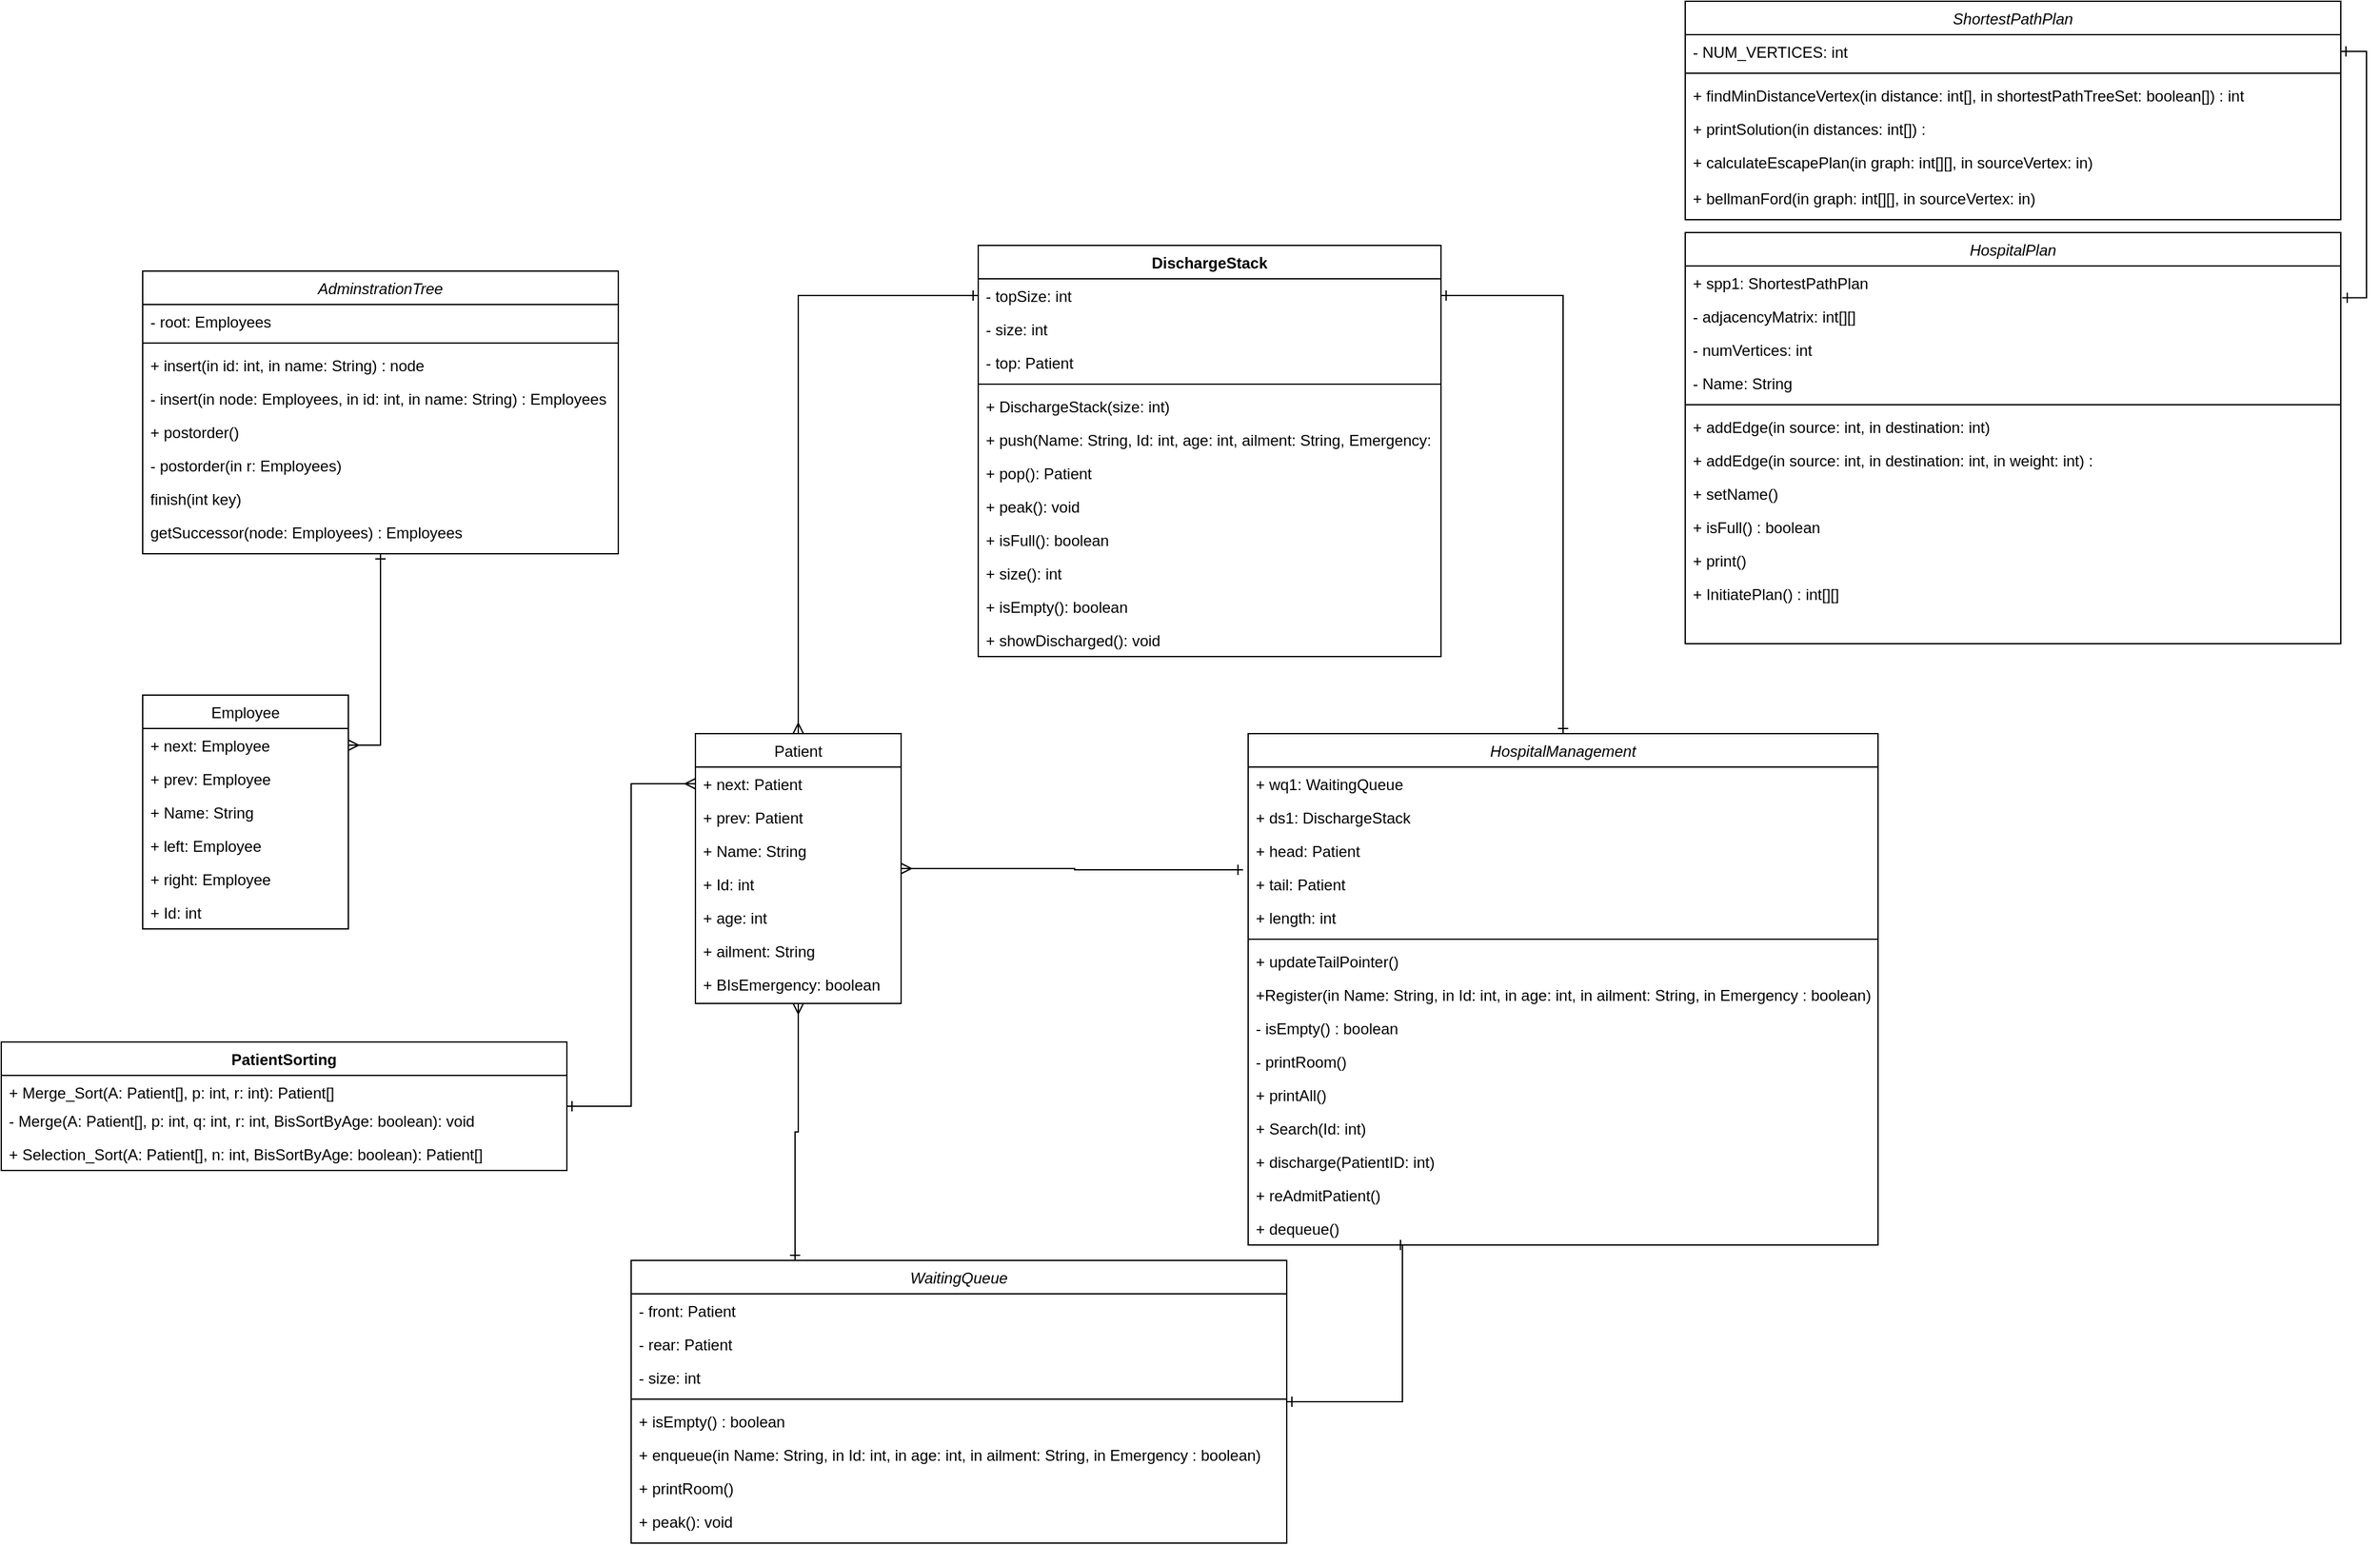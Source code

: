 <mxfile version="26.0.9">
  <diagram id="C5RBs43oDa-KdzZeNtuy" name="Page-1">
    <mxGraphModel dx="4675" dy="2318" grid="1" gridSize="10" guides="1" tooltips="1" connect="1" arrows="1" fold="1" page="1" pageScale="1" pageWidth="827" pageHeight="1169" math="0" shadow="0">
      <root>
        <mxCell id="WIyWlLk6GJQsqaUBKTNV-0" />
        <mxCell id="WIyWlLk6GJQsqaUBKTNV-1" parent="WIyWlLk6GJQsqaUBKTNV-0" />
        <mxCell id="zkfFHV4jXpPFQw0GAbJ--0" value="HospitalManagement" style="swimlane;fontStyle=2;align=center;verticalAlign=top;childLayout=stackLayout;horizontal=1;startSize=26;horizontalStack=0;resizeParent=1;resizeLast=0;collapsible=1;marginBottom=0;rounded=0;shadow=0;strokeWidth=1;" parent="WIyWlLk6GJQsqaUBKTNV-1" vertex="1">
          <mxGeometry x="-720" y="-440" width="490" height="398" as="geometry">
            <mxRectangle x="230" y="140" width="160" height="26" as="alternateBounds" />
          </mxGeometry>
        </mxCell>
        <mxCell id="zkfFHV4jXpPFQw0GAbJ--1" value="+ wq1: WaitingQueue" style="text;align=left;verticalAlign=top;spacingLeft=4;spacingRight=4;overflow=hidden;rotatable=0;points=[[0,0.5],[1,0.5]];portConstraint=eastwest;" parent="zkfFHV4jXpPFQw0GAbJ--0" vertex="1">
          <mxGeometry y="26" width="490" height="26" as="geometry" />
        </mxCell>
        <mxCell id="zkfFHV4jXpPFQw0GAbJ--2" value="+ ds1: DischargeStack&#xa;" style="text;align=left;verticalAlign=top;spacingLeft=4;spacingRight=4;overflow=hidden;rotatable=0;points=[[0,0.5],[1,0.5]];portConstraint=eastwest;rounded=0;shadow=0;html=0;" parent="zkfFHV4jXpPFQw0GAbJ--0" vertex="1">
          <mxGeometry y="52" width="490" height="26" as="geometry" />
        </mxCell>
        <mxCell id="zkfFHV4jXpPFQw0GAbJ--3" value="+ head: Patient&#xa;" style="text;align=left;verticalAlign=top;spacingLeft=4;spacingRight=4;overflow=hidden;rotatable=0;points=[[0,0.5],[1,0.5]];portConstraint=eastwest;rounded=0;shadow=0;html=0;" parent="zkfFHV4jXpPFQw0GAbJ--0" vertex="1">
          <mxGeometry y="78" width="490" height="26" as="geometry" />
        </mxCell>
        <mxCell id="eIXye2tpPidjONBd87Wu-0" value="+ tail: Patient&#xa;" style="text;align=left;verticalAlign=top;spacingLeft=4;spacingRight=4;overflow=hidden;rotatable=0;points=[[0,0.5],[1,0.5]];portConstraint=eastwest;rounded=0;shadow=0;html=0;" parent="zkfFHV4jXpPFQw0GAbJ--0" vertex="1">
          <mxGeometry y="104" width="490" height="26" as="geometry" />
        </mxCell>
        <mxCell id="eIXye2tpPidjONBd87Wu-8" value="+ length: int&#xa;" style="text;align=left;verticalAlign=top;spacingLeft=4;spacingRight=4;overflow=hidden;rotatable=0;points=[[0,0.5],[1,0.5]];portConstraint=eastwest;rounded=0;shadow=0;html=0;" parent="zkfFHV4jXpPFQw0GAbJ--0" vertex="1">
          <mxGeometry y="130" width="490" height="26" as="geometry" />
        </mxCell>
        <mxCell id="zkfFHV4jXpPFQw0GAbJ--4" value="" style="line;html=1;strokeWidth=1;align=left;verticalAlign=middle;spacingTop=-1;spacingLeft=3;spacingRight=3;rotatable=0;labelPosition=right;points=[];portConstraint=eastwest;" parent="zkfFHV4jXpPFQw0GAbJ--0" vertex="1">
          <mxGeometry y="156" width="490" height="8" as="geometry" />
        </mxCell>
        <mxCell id="zkfFHV4jXpPFQw0GAbJ--5" value="+ updateTailPointer()" style="text;align=left;verticalAlign=top;spacingLeft=4;spacingRight=4;overflow=hidden;rotatable=0;points=[[0,0.5],[1,0.5]];portConstraint=eastwest;" parent="zkfFHV4jXpPFQw0GAbJ--0" vertex="1">
          <mxGeometry y="164" width="490" height="26" as="geometry" />
        </mxCell>
        <mxCell id="eIXye2tpPidjONBd87Wu-9" value="+Register(in Name: String, in Id: int, in age: int, in ailment: String, in Emergency : boolean)" style="text;align=left;verticalAlign=top;spacingLeft=4;spacingRight=4;overflow=hidden;rotatable=0;points=[[0,0.5],[1,0.5]];portConstraint=eastwest;" parent="zkfFHV4jXpPFQw0GAbJ--0" vertex="1">
          <mxGeometry y="190" width="490" height="26" as="geometry" />
        </mxCell>
        <mxCell id="eIXye2tpPidjONBd87Wu-11" value="- isEmpty() : boolean" style="text;align=left;verticalAlign=top;spacingLeft=4;spacingRight=4;overflow=hidden;rotatable=0;points=[[0,0.5],[1,0.5]];portConstraint=eastwest;" parent="zkfFHV4jXpPFQw0GAbJ--0" vertex="1">
          <mxGeometry y="216" width="490" height="26" as="geometry" />
        </mxCell>
        <mxCell id="eIXye2tpPidjONBd87Wu-12" value="- printRoom()" style="text;align=left;verticalAlign=top;spacingLeft=4;spacingRight=4;overflow=hidden;rotatable=0;points=[[0,0.5],[1,0.5]];portConstraint=eastwest;" parent="zkfFHV4jXpPFQw0GAbJ--0" vertex="1">
          <mxGeometry y="242" width="490" height="26" as="geometry" />
        </mxCell>
        <mxCell id="eIXye2tpPidjONBd87Wu-13" value="+ printAll()" style="text;align=left;verticalAlign=top;spacingLeft=4;spacingRight=4;overflow=hidden;rotatable=0;points=[[0,0.5],[1,0.5]];portConstraint=eastwest;" parent="zkfFHV4jXpPFQw0GAbJ--0" vertex="1">
          <mxGeometry y="268" width="490" height="26" as="geometry" />
        </mxCell>
        <mxCell id="eIXye2tpPidjONBd87Wu-14" value="+ Search(Id: int)" style="text;align=left;verticalAlign=top;spacingLeft=4;spacingRight=4;overflow=hidden;rotatable=0;points=[[0,0.5],[1,0.5]];portConstraint=eastwest;" parent="zkfFHV4jXpPFQw0GAbJ--0" vertex="1">
          <mxGeometry y="294" width="490" height="26" as="geometry" />
        </mxCell>
        <mxCell id="eIXye2tpPidjONBd87Wu-15" value="+ discharge(PatientID: int)" style="text;align=left;verticalAlign=top;spacingLeft=4;spacingRight=4;overflow=hidden;rotatable=0;points=[[0,0.5],[1,0.5]];portConstraint=eastwest;" parent="zkfFHV4jXpPFQw0GAbJ--0" vertex="1">
          <mxGeometry y="320" width="490" height="26" as="geometry" />
        </mxCell>
        <mxCell id="eIXye2tpPidjONBd87Wu-16" value="+ reAdmitPatient()" style="text;align=left;verticalAlign=top;spacingLeft=4;spacingRight=4;overflow=hidden;rotatable=0;points=[[0,0.5],[1,0.5]];portConstraint=eastwest;" parent="zkfFHV4jXpPFQw0GAbJ--0" vertex="1">
          <mxGeometry y="346" width="490" height="26" as="geometry" />
        </mxCell>
        <mxCell id="L8p35yRhmpWh850HQfaw-19" value="+ dequeue()" style="text;align=left;verticalAlign=top;spacingLeft=4;spacingRight=4;overflow=hidden;rotatable=0;points=[[0,0.5],[1,0.5]];portConstraint=eastwest;" vertex="1" parent="zkfFHV4jXpPFQw0GAbJ--0">
          <mxGeometry y="372" width="490" height="26" as="geometry" />
        </mxCell>
        <mxCell id="eIXye2tpPidjONBd87Wu-49" style="edgeStyle=orthogonalEdgeStyle;rounded=0;orthogonalLoop=1;jettySize=auto;html=1;exitX=0.5;exitY=1;exitDx=0;exitDy=0;entryX=0.25;entryY=0;entryDx=0;entryDy=0;startArrow=ERmany;startFill=0;endArrow=ERone;endFill=0;" parent="WIyWlLk6GJQsqaUBKTNV-1" source="zkfFHV4jXpPFQw0GAbJ--6" target="eIXye2tpPidjONBd87Wu-24" edge="1">
          <mxGeometry relative="1" as="geometry" />
        </mxCell>
        <mxCell id="zkfFHV4jXpPFQw0GAbJ--6" value="Patient&#xa;" style="swimlane;fontStyle=0;align=center;verticalAlign=top;childLayout=stackLayout;horizontal=1;startSize=26;horizontalStack=0;resizeParent=1;resizeLast=0;collapsible=1;marginBottom=0;rounded=0;shadow=0;strokeWidth=1;" parent="WIyWlLk6GJQsqaUBKTNV-1" vertex="1">
          <mxGeometry x="-1150" y="-440" width="160" height="210" as="geometry">
            <mxRectangle x="130" y="380" width="160" height="26" as="alternateBounds" />
          </mxGeometry>
        </mxCell>
        <mxCell id="zkfFHV4jXpPFQw0GAbJ--7" value="+ next: Patient" style="text;align=left;verticalAlign=top;spacingLeft=4;spacingRight=4;overflow=hidden;rotatable=0;points=[[0,0.5],[1,0.5]];portConstraint=eastwest;" parent="zkfFHV4jXpPFQw0GAbJ--6" vertex="1">
          <mxGeometry y="26" width="160" height="26" as="geometry" />
        </mxCell>
        <mxCell id="zkfFHV4jXpPFQw0GAbJ--8" value="+ prev: Patient" style="text;align=left;verticalAlign=top;spacingLeft=4;spacingRight=4;overflow=hidden;rotatable=0;points=[[0,0.5],[1,0.5]];portConstraint=eastwest;rounded=0;shadow=0;html=0;" parent="zkfFHV4jXpPFQw0GAbJ--6" vertex="1">
          <mxGeometry y="52" width="160" height="26" as="geometry" />
        </mxCell>
        <mxCell id="eIXye2tpPidjONBd87Wu-18" value="+ Name: String" style="text;align=left;verticalAlign=top;spacingLeft=4;spacingRight=4;overflow=hidden;rotatable=0;points=[[0,0.5],[1,0.5]];portConstraint=eastwest;rounded=0;shadow=0;html=0;" parent="zkfFHV4jXpPFQw0GAbJ--6" vertex="1">
          <mxGeometry y="78" width="160" height="26" as="geometry" />
        </mxCell>
        <mxCell id="eIXye2tpPidjONBd87Wu-19" value="+ Id: int" style="text;align=left;verticalAlign=top;spacingLeft=4;spacingRight=4;overflow=hidden;rotatable=0;points=[[0,0.5],[1,0.5]];portConstraint=eastwest;rounded=0;shadow=0;html=0;" parent="zkfFHV4jXpPFQw0GAbJ--6" vertex="1">
          <mxGeometry y="104" width="160" height="26" as="geometry" />
        </mxCell>
        <mxCell id="eIXye2tpPidjONBd87Wu-20" value="+ age: int" style="text;align=left;verticalAlign=top;spacingLeft=4;spacingRight=4;overflow=hidden;rotatable=0;points=[[0,0.5],[1,0.5]];portConstraint=eastwest;rounded=0;shadow=0;html=0;" parent="zkfFHV4jXpPFQw0GAbJ--6" vertex="1">
          <mxGeometry y="130" width="160" height="26" as="geometry" />
        </mxCell>
        <mxCell id="eIXye2tpPidjONBd87Wu-21" value="+ ailment: String" style="text;align=left;verticalAlign=top;spacingLeft=4;spacingRight=4;overflow=hidden;rotatable=0;points=[[0,0.5],[1,0.5]];portConstraint=eastwest;rounded=0;shadow=0;html=0;" parent="zkfFHV4jXpPFQw0GAbJ--6" vertex="1">
          <mxGeometry y="156" width="160" height="26" as="geometry" />
        </mxCell>
        <mxCell id="eIXye2tpPidjONBd87Wu-22" value="+ BIsEmergency: boolean" style="text;align=left;verticalAlign=top;spacingLeft=4;spacingRight=4;overflow=hidden;rotatable=0;points=[[0,0.5],[1,0.5]];portConstraint=eastwest;rounded=0;shadow=0;html=0;" parent="zkfFHV4jXpPFQw0GAbJ--6" vertex="1">
          <mxGeometry y="182" width="160" height="26" as="geometry" />
        </mxCell>
        <mxCell id="eIXye2tpPidjONBd87Wu-23" style="edgeStyle=orthogonalEdgeStyle;rounded=0;orthogonalLoop=1;jettySize=auto;html=1;entryX=-0.008;entryY=0.077;entryDx=0;entryDy=0;entryPerimeter=0;startArrow=ERmany;startFill=0;endArrow=ERone;endFill=0;" parent="WIyWlLk6GJQsqaUBKTNV-1" source="zkfFHV4jXpPFQw0GAbJ--6" target="eIXye2tpPidjONBd87Wu-0" edge="1">
          <mxGeometry relative="1" as="geometry" />
        </mxCell>
        <mxCell id="eIXye2tpPidjONBd87Wu-24" value="WaitingQueue&#xa;" style="swimlane;fontStyle=2;align=center;verticalAlign=top;childLayout=stackLayout;horizontal=1;startSize=26;horizontalStack=0;resizeParent=1;resizeLast=0;collapsible=1;marginBottom=0;rounded=0;shadow=0;strokeWidth=1;" parent="WIyWlLk6GJQsqaUBKTNV-1" vertex="1">
          <mxGeometry x="-1200" y="-30" width="510" height="220" as="geometry">
            <mxRectangle x="230" y="140" width="160" height="26" as="alternateBounds" />
          </mxGeometry>
        </mxCell>
        <mxCell id="eIXye2tpPidjONBd87Wu-25" value="- front: Patient" style="text;align=left;verticalAlign=top;spacingLeft=4;spacingRight=4;overflow=hidden;rotatable=0;points=[[0,0.5],[1,0.5]];portConstraint=eastwest;" parent="eIXye2tpPidjONBd87Wu-24" vertex="1">
          <mxGeometry y="26" width="510" height="26" as="geometry" />
        </mxCell>
        <mxCell id="eIXye2tpPidjONBd87Wu-26" value="- rear: Patient&#xa;" style="text;align=left;verticalAlign=top;spacingLeft=4;spacingRight=4;overflow=hidden;rotatable=0;points=[[0,0.5],[1,0.5]];portConstraint=eastwest;rounded=0;shadow=0;html=0;" parent="eIXye2tpPidjONBd87Wu-24" vertex="1">
          <mxGeometry y="52" width="510" height="26" as="geometry" />
        </mxCell>
        <mxCell id="eIXye2tpPidjONBd87Wu-27" value="- size: int&#xa;" style="text;align=left;verticalAlign=top;spacingLeft=4;spacingRight=4;overflow=hidden;rotatable=0;points=[[0,0.5],[1,0.5]];portConstraint=eastwest;rounded=0;shadow=0;html=0;" parent="eIXye2tpPidjONBd87Wu-24" vertex="1">
          <mxGeometry y="78" width="510" height="26" as="geometry" />
        </mxCell>
        <mxCell id="eIXye2tpPidjONBd87Wu-30" value="" style="line;html=1;strokeWidth=1;align=left;verticalAlign=middle;spacingTop=-1;spacingLeft=3;spacingRight=3;rotatable=0;labelPosition=right;points=[];portConstraint=eastwest;" parent="eIXye2tpPidjONBd87Wu-24" vertex="1">
          <mxGeometry y="104" width="510" height="8" as="geometry" />
        </mxCell>
        <mxCell id="eIXye2tpPidjONBd87Wu-33" value="+ isEmpty() : boolean" style="text;align=left;verticalAlign=top;spacingLeft=4;spacingRight=4;overflow=hidden;rotatable=0;points=[[0,0.5],[1,0.5]];portConstraint=eastwest;" parent="eIXye2tpPidjONBd87Wu-24" vertex="1">
          <mxGeometry y="112" width="510" height="26" as="geometry" />
        </mxCell>
        <mxCell id="eIXye2tpPidjONBd87Wu-31" value="+ enqueue(in Name: String, in Id: int, in age: int, in ailment: String, in Emergency : boolean)" style="text;align=left;verticalAlign=top;spacingLeft=4;spacingRight=4;overflow=hidden;rotatable=0;points=[[0,0.5],[1,0.5]];portConstraint=eastwest;" parent="eIXye2tpPidjONBd87Wu-24" vertex="1">
          <mxGeometry y="138" width="510" height="26" as="geometry" />
        </mxCell>
        <mxCell id="eIXye2tpPidjONBd87Wu-34" value="+ printRoom()" style="text;align=left;verticalAlign=top;spacingLeft=4;spacingRight=4;overflow=hidden;rotatable=0;points=[[0,0.5],[1,0.5]];portConstraint=eastwest;" parent="eIXye2tpPidjONBd87Wu-24" vertex="1">
          <mxGeometry y="164" width="510" height="26" as="geometry" />
        </mxCell>
        <mxCell id="oKEvHb8W0_k8bFWnId_f-17" value="+ peak(): void" style="text;strokeColor=none;fillColor=none;align=left;verticalAlign=top;spacingLeft=4;spacingRight=4;overflow=hidden;rotatable=0;points=[[0,0.5],[1,0.5]];portConstraint=eastwest;" parent="eIXye2tpPidjONBd87Wu-24" vertex="1">
          <mxGeometry y="190" width="510" height="26" as="geometry" />
        </mxCell>
        <mxCell id="eIXye2tpPidjONBd87Wu-40" value="Employee" style="swimlane;fontStyle=0;align=center;verticalAlign=top;childLayout=stackLayout;horizontal=1;startSize=26;horizontalStack=0;resizeParent=1;resizeLast=0;collapsible=1;marginBottom=0;rounded=0;shadow=0;strokeWidth=1;" parent="WIyWlLk6GJQsqaUBKTNV-1" vertex="1">
          <mxGeometry x="-1580" y="-470" width="160" height="182" as="geometry">
            <mxRectangle x="130" y="380" width="160" height="26" as="alternateBounds" />
          </mxGeometry>
        </mxCell>
        <mxCell id="eIXye2tpPidjONBd87Wu-41" value="+ next: Employee" style="text;align=left;verticalAlign=top;spacingLeft=4;spacingRight=4;overflow=hidden;rotatable=0;points=[[0,0.5],[1,0.5]];portConstraint=eastwest;" parent="eIXye2tpPidjONBd87Wu-40" vertex="1">
          <mxGeometry y="26" width="160" height="26" as="geometry" />
        </mxCell>
        <mxCell id="eIXye2tpPidjONBd87Wu-42" value="+ prev: Employee" style="text;align=left;verticalAlign=top;spacingLeft=4;spacingRight=4;overflow=hidden;rotatable=0;points=[[0,0.5],[1,0.5]];portConstraint=eastwest;rounded=0;shadow=0;html=0;" parent="eIXye2tpPidjONBd87Wu-40" vertex="1">
          <mxGeometry y="52" width="160" height="26" as="geometry" />
        </mxCell>
        <mxCell id="eIXye2tpPidjONBd87Wu-43" value="+ Name: String" style="text;align=left;verticalAlign=top;spacingLeft=4;spacingRight=4;overflow=hidden;rotatable=0;points=[[0,0.5],[1,0.5]];portConstraint=eastwest;rounded=0;shadow=0;html=0;" parent="eIXye2tpPidjONBd87Wu-40" vertex="1">
          <mxGeometry y="78" width="160" height="26" as="geometry" />
        </mxCell>
        <mxCell id="eIXye2tpPidjONBd87Wu-45" value="+ left: Employee" style="text;align=left;verticalAlign=top;spacingLeft=4;spacingRight=4;overflow=hidden;rotatable=0;points=[[0,0.5],[1,0.5]];portConstraint=eastwest;rounded=0;shadow=0;html=0;" parent="eIXye2tpPidjONBd87Wu-40" vertex="1">
          <mxGeometry y="104" width="160" height="26" as="geometry" />
        </mxCell>
        <mxCell id="eIXye2tpPidjONBd87Wu-48" value="+ right: Employee" style="text;align=left;verticalAlign=top;spacingLeft=4;spacingRight=4;overflow=hidden;rotatable=0;points=[[0,0.5],[1,0.5]];portConstraint=eastwest;rounded=0;shadow=0;html=0;" parent="eIXye2tpPidjONBd87Wu-40" vertex="1">
          <mxGeometry y="130" width="160" height="26" as="geometry" />
        </mxCell>
        <mxCell id="eIXye2tpPidjONBd87Wu-44" value="+ Id: int" style="text;align=left;verticalAlign=top;spacingLeft=4;spacingRight=4;overflow=hidden;rotatable=0;points=[[0,0.5],[1,0.5]];portConstraint=eastwest;rounded=0;shadow=0;html=0;" parent="eIXye2tpPidjONBd87Wu-40" vertex="1">
          <mxGeometry y="156" width="160" height="26" as="geometry" />
        </mxCell>
        <mxCell id="eIXye2tpPidjONBd87Wu-51" style="edgeStyle=orthogonalEdgeStyle;rounded=0;orthogonalLoop=1;jettySize=auto;html=1;startArrow=ERone;startFill=0;endArrow=ERone;endFill=0;entryX=0.25;entryY=1;entryDx=0;entryDy=0;exitX=1;exitY=0.5;exitDx=0;exitDy=0;" parent="WIyWlLk6GJQsqaUBKTNV-1" source="eIXye2tpPidjONBd87Wu-24" target="zkfFHV4jXpPFQw0GAbJ--0" edge="1">
          <mxGeometry relative="1" as="geometry">
            <mxPoint x="-430" y="-60" as="targetPoint" />
            <Array as="points">
              <mxPoint x="-600" y="80" />
              <mxPoint x="-600" y="-42" />
            </Array>
          </mxGeometry>
        </mxCell>
        <mxCell id="eIXye2tpPidjONBd87Wu-66" value="HospitalPlan" style="swimlane;fontStyle=2;align=center;verticalAlign=top;childLayout=stackLayout;horizontal=1;startSize=26;horizontalStack=0;resizeParent=1;resizeLast=0;collapsible=1;marginBottom=0;rounded=0;shadow=0;strokeWidth=1;" parent="WIyWlLk6GJQsqaUBKTNV-1" vertex="1">
          <mxGeometry x="-380" y="-830" width="510" height="320" as="geometry">
            <mxRectangle x="230" y="140" width="160" height="26" as="alternateBounds" />
          </mxGeometry>
        </mxCell>
        <mxCell id="oKEvHb8W0_k8bFWnId_f-19" value="+ spp1: ShortestPathPlan" style="text;align=left;verticalAlign=top;spacingLeft=4;spacingRight=4;overflow=hidden;rotatable=0;points=[[0,0.5],[1,0.5]];portConstraint=eastwest;" parent="eIXye2tpPidjONBd87Wu-66" vertex="1">
          <mxGeometry y="26" width="510" height="26" as="geometry" />
        </mxCell>
        <mxCell id="eIXye2tpPidjONBd87Wu-67" value="- adjacencyMatrix: int[][]" style="text;align=left;verticalAlign=top;spacingLeft=4;spacingRight=4;overflow=hidden;rotatable=0;points=[[0,0.5],[1,0.5]];portConstraint=eastwest;" parent="eIXye2tpPidjONBd87Wu-66" vertex="1">
          <mxGeometry y="52" width="510" height="26" as="geometry" />
        </mxCell>
        <mxCell id="eIXye2tpPidjONBd87Wu-68" value="- numVertices: int &#xa;" style="text;align=left;verticalAlign=top;spacingLeft=4;spacingRight=4;overflow=hidden;rotatable=0;points=[[0,0.5],[1,0.5]];portConstraint=eastwest;rounded=0;shadow=0;html=0;" parent="eIXye2tpPidjONBd87Wu-66" vertex="1">
          <mxGeometry y="78" width="510" height="26" as="geometry" />
        </mxCell>
        <mxCell id="eIXye2tpPidjONBd87Wu-78" value="- Name: String" style="text;align=left;verticalAlign=top;spacingLeft=4;spacingRight=4;overflow=hidden;rotatable=0;points=[[0,0.5],[1,0.5]];portConstraint=eastwest;rounded=0;shadow=0;html=0;" parent="eIXye2tpPidjONBd87Wu-66" vertex="1">
          <mxGeometry y="104" width="510" height="26" as="geometry" />
        </mxCell>
        <mxCell id="eIXye2tpPidjONBd87Wu-70" value="" style="line;html=1;strokeWidth=1;align=left;verticalAlign=middle;spacingTop=-1;spacingLeft=3;spacingRight=3;rotatable=0;labelPosition=right;points=[];portConstraint=eastwest;" parent="eIXye2tpPidjONBd87Wu-66" vertex="1">
          <mxGeometry y="130" width="510" height="8" as="geometry" />
        </mxCell>
        <mxCell id="eIXye2tpPidjONBd87Wu-71" value="+ addEdge(in source: int, in destination: int)" style="text;align=left;verticalAlign=top;spacingLeft=4;spacingRight=4;overflow=hidden;rotatable=0;points=[[0,0.5],[1,0.5]];portConstraint=eastwest;" parent="eIXye2tpPidjONBd87Wu-66" vertex="1">
          <mxGeometry y="138" width="510" height="26" as="geometry" />
        </mxCell>
        <mxCell id="eIXye2tpPidjONBd87Wu-72" value="+ addEdge(in source: int, in destination: int, in weight: int) :" style="text;align=left;verticalAlign=top;spacingLeft=4;spacingRight=4;overflow=hidden;rotatable=0;points=[[0,0.5],[1,0.5]];portConstraint=eastwest;" parent="eIXye2tpPidjONBd87Wu-66" vertex="1">
          <mxGeometry y="164" width="510" height="26" as="geometry" />
        </mxCell>
        <mxCell id="eIXye2tpPidjONBd87Wu-73" value="+ setName()" style="text;align=left;verticalAlign=top;spacingLeft=4;spacingRight=4;overflow=hidden;rotatable=0;points=[[0,0.5],[1,0.5]];portConstraint=eastwest;" parent="eIXye2tpPidjONBd87Wu-66" vertex="1">
          <mxGeometry y="190" width="510" height="26" as="geometry" />
        </mxCell>
        <mxCell id="eIXye2tpPidjONBd87Wu-74" value="+ isFull() : boolean" style="text;align=left;verticalAlign=top;spacingLeft=4;spacingRight=4;overflow=hidden;rotatable=0;points=[[0,0.5],[1,0.5]];portConstraint=eastwest;" parent="eIXye2tpPidjONBd87Wu-66" vertex="1">
          <mxGeometry y="216" width="510" height="26" as="geometry" />
        </mxCell>
        <mxCell id="eIXye2tpPidjONBd87Wu-75" value="+ print()" style="text;align=left;verticalAlign=top;spacingLeft=4;spacingRight=4;overflow=hidden;rotatable=0;points=[[0,0.5],[1,0.5]];portConstraint=eastwest;" parent="eIXye2tpPidjONBd87Wu-66" vertex="1">
          <mxGeometry y="242" width="510" height="26" as="geometry" />
        </mxCell>
        <mxCell id="eIXye2tpPidjONBd87Wu-76" value="+ InitiatePlan() : int[][]" style="text;align=left;verticalAlign=top;spacingLeft=4;spacingRight=4;overflow=hidden;rotatable=0;points=[[0,0.5],[1,0.5]];portConstraint=eastwest;" parent="eIXye2tpPidjONBd87Wu-66" vertex="1">
          <mxGeometry y="268" width="510" height="26" as="geometry" />
        </mxCell>
        <mxCell id="8N7EBSy_Qoyuuz-zJlUT-0" value="AdminstrationTree" style="swimlane;fontStyle=2;align=center;verticalAlign=top;childLayout=stackLayout;horizontal=1;startSize=26;horizontalStack=0;resizeParent=1;resizeLast=0;collapsible=1;marginBottom=0;rounded=0;shadow=0;strokeWidth=1;" parent="WIyWlLk6GJQsqaUBKTNV-1" vertex="1">
          <mxGeometry x="-1580" y="-800" width="370" height="220" as="geometry">
            <mxRectangle x="230" y="140" width="160" height="26" as="alternateBounds" />
          </mxGeometry>
        </mxCell>
        <mxCell id="8N7EBSy_Qoyuuz-zJlUT-1" value="- root: Employees" style="text;align=left;verticalAlign=top;spacingLeft=4;spacingRight=4;overflow=hidden;rotatable=0;points=[[0,0.5],[1,0.5]];portConstraint=eastwest;" parent="8N7EBSy_Qoyuuz-zJlUT-0" vertex="1">
          <mxGeometry y="26" width="370" height="26" as="geometry" />
        </mxCell>
        <mxCell id="8N7EBSy_Qoyuuz-zJlUT-4" value="" style="line;html=1;strokeWidth=1;align=left;verticalAlign=middle;spacingTop=-1;spacingLeft=3;spacingRight=3;rotatable=0;labelPosition=right;points=[];portConstraint=eastwest;" parent="8N7EBSy_Qoyuuz-zJlUT-0" vertex="1">
          <mxGeometry y="52" width="370" height="8" as="geometry" />
        </mxCell>
        <mxCell id="8N7EBSy_Qoyuuz-zJlUT-12" value="+ insert(in id: int, in name: String) : node" style="text;align=left;verticalAlign=top;spacingLeft=4;spacingRight=4;overflow=hidden;rotatable=0;points=[[0,0.5],[1,0.5]];portConstraint=eastwest;" parent="8N7EBSy_Qoyuuz-zJlUT-0" vertex="1">
          <mxGeometry y="60" width="370" height="26" as="geometry" />
        </mxCell>
        <mxCell id="8N7EBSy_Qoyuuz-zJlUT-6" value="- insert(in node: Employees, in id: int, in name: String) : Employees" style="text;align=left;verticalAlign=top;spacingLeft=4;spacingRight=4;overflow=hidden;rotatable=0;points=[[0,0.5],[1,0.5]];portConstraint=eastwest;" parent="8N7EBSy_Qoyuuz-zJlUT-0" vertex="1">
          <mxGeometry y="86" width="370" height="26" as="geometry" />
        </mxCell>
        <mxCell id="8N7EBSy_Qoyuuz-zJlUT-15" value="+ postorder()" style="text;align=left;verticalAlign=top;spacingLeft=4;spacingRight=4;overflow=hidden;rotatable=0;points=[[0,0.5],[1,0.5]];portConstraint=eastwest;" parent="8N7EBSy_Qoyuuz-zJlUT-0" vertex="1">
          <mxGeometry y="112" width="370" height="26" as="geometry" />
        </mxCell>
        <mxCell id="8N7EBSy_Qoyuuz-zJlUT-14" value="- postorder(in r: Employees)" style="text;align=left;verticalAlign=top;spacingLeft=4;spacingRight=4;overflow=hidden;rotatable=0;points=[[0,0.5],[1,0.5]];portConstraint=eastwest;" parent="8N7EBSy_Qoyuuz-zJlUT-0" vertex="1">
          <mxGeometry y="138" width="370" height="26" as="geometry" />
        </mxCell>
        <mxCell id="L8p35yRhmpWh850HQfaw-15" value="finish(int key)" style="text;strokeColor=none;fillColor=none;align=left;verticalAlign=top;spacingLeft=4;spacingRight=4;overflow=hidden;rotatable=0;points=[[0,0.5],[1,0.5]];portConstraint=eastwest;" vertex="1" parent="8N7EBSy_Qoyuuz-zJlUT-0">
          <mxGeometry y="164" width="370" height="26" as="geometry" />
        </mxCell>
        <mxCell id="L8p35yRhmpWh850HQfaw-16" value="getSuccessor(node: Employees) : Employees" style="text;strokeColor=none;fillColor=none;align=left;verticalAlign=top;spacingLeft=4;spacingRight=4;overflow=hidden;rotatable=0;points=[[0,0.5],[1,0.5]];portConstraint=eastwest;" vertex="1" parent="8N7EBSy_Qoyuuz-zJlUT-0">
          <mxGeometry y="190" width="370" height="26" as="geometry" />
        </mxCell>
        <mxCell id="8N7EBSy_Qoyuuz-zJlUT-16" style="edgeStyle=orthogonalEdgeStyle;rounded=0;orthogonalLoop=1;jettySize=auto;html=1;entryX=0.5;entryY=1;entryDx=0;entryDy=0;startArrow=ERmany;startFill=0;endArrow=ERone;endFill=0;" parent="WIyWlLk6GJQsqaUBKTNV-1" source="eIXye2tpPidjONBd87Wu-41" target="8N7EBSy_Qoyuuz-zJlUT-0" edge="1">
          <mxGeometry relative="1" as="geometry" />
        </mxCell>
        <mxCell id="8N7EBSy_Qoyuuz-zJlUT-17" value="ShortestPathPlan" style="swimlane;fontStyle=2;align=center;verticalAlign=top;childLayout=stackLayout;horizontal=1;startSize=26;horizontalStack=0;resizeParent=1;resizeLast=0;collapsible=1;marginBottom=0;rounded=0;shadow=0;strokeWidth=1;" parent="WIyWlLk6GJQsqaUBKTNV-1" vertex="1">
          <mxGeometry x="-380" y="-1010" width="510" height="170" as="geometry">
            <mxRectangle x="230" y="140" width="160" height="26" as="alternateBounds" />
          </mxGeometry>
        </mxCell>
        <mxCell id="8N7EBSy_Qoyuuz-zJlUT-19" value="- NUM_VERTICES: int &#xa;" style="text;align=left;verticalAlign=top;spacingLeft=4;spacingRight=4;overflow=hidden;rotatable=0;points=[[0,0.5],[1,0.5]];portConstraint=eastwest;rounded=0;shadow=0;html=0;" parent="8N7EBSy_Qoyuuz-zJlUT-17" vertex="1">
          <mxGeometry y="26" width="510" height="26" as="geometry" />
        </mxCell>
        <mxCell id="8N7EBSy_Qoyuuz-zJlUT-21" value="" style="line;html=1;strokeWidth=1;align=left;verticalAlign=middle;spacingTop=-1;spacingLeft=3;spacingRight=3;rotatable=0;labelPosition=right;points=[];portConstraint=eastwest;" parent="8N7EBSy_Qoyuuz-zJlUT-17" vertex="1">
          <mxGeometry y="52" width="510" height="8" as="geometry" />
        </mxCell>
        <mxCell id="8N7EBSy_Qoyuuz-zJlUT-24" value="+ findMinDistanceVertex(in distance: int[], in shortestPathTreeSet: boolean[]) : int" style="text;align=left;verticalAlign=top;spacingLeft=4;spacingRight=4;overflow=hidden;rotatable=0;points=[[0,0.5],[1,0.5]];portConstraint=eastwest;" parent="8N7EBSy_Qoyuuz-zJlUT-17" vertex="1">
          <mxGeometry y="60" width="510" height="26" as="geometry" />
        </mxCell>
        <mxCell id="8N7EBSy_Qoyuuz-zJlUT-25" value="+ printSolution(in distances: int[]) :" style="text;align=left;verticalAlign=top;spacingLeft=4;spacingRight=4;overflow=hidden;rotatable=0;points=[[0,0.5],[1,0.5]];portConstraint=eastwest;" parent="8N7EBSy_Qoyuuz-zJlUT-17" vertex="1">
          <mxGeometry y="86" width="510" height="26" as="geometry" />
        </mxCell>
        <mxCell id="8N7EBSy_Qoyuuz-zJlUT-26" value="+ calculateEscapePlan(in graph: int[][], in sourceVertex: in)" style="text;align=left;verticalAlign=top;spacingLeft=4;spacingRight=4;overflow=hidden;rotatable=0;points=[[0,0.5],[1,0.5]];portConstraint=eastwest;" parent="8N7EBSy_Qoyuuz-zJlUT-17" vertex="1">
          <mxGeometry y="112" width="510" height="28" as="geometry" />
        </mxCell>
        <mxCell id="oKEvHb8W0_k8bFWnId_f-18" value="+ bellmanFord(in graph: int[][], in sourceVertex: in)" style="text;align=left;verticalAlign=top;spacingLeft=4;spacingRight=4;overflow=hidden;rotatable=0;points=[[0,0.5],[1,0.5]];portConstraint=eastwest;" parent="8N7EBSy_Qoyuuz-zJlUT-17" vertex="1">
          <mxGeometry y="140" width="510" height="28" as="geometry" />
        </mxCell>
        <mxCell id="pfL2E_-GA0cp0nGtKvwR-4" value="PatientSorting" style="swimlane;fontStyle=1;align=center;verticalAlign=top;childLayout=stackLayout;horizontal=1;startSize=26;horizontalStack=0;resizeParent=1;resizeParentMax=0;resizeLast=0;collapsible=1;marginBottom=0;" parent="WIyWlLk6GJQsqaUBKTNV-1" vertex="1">
          <mxGeometry x="-1690" y="-200" width="440" height="100" as="geometry" />
        </mxCell>
        <mxCell id="pfL2E_-GA0cp0nGtKvwR-5" value="+ Merge_Sort(A: Patient[], p: int, r: int): Patient[]" style="text;strokeColor=none;fillColor=none;align=left;verticalAlign=top;spacingLeft=4;spacingRight=4;overflow=hidden;rotatable=0;points=[[0,0.5],[1,0.5]];portConstraint=eastwest;" parent="pfL2E_-GA0cp0nGtKvwR-4" vertex="1">
          <mxGeometry y="26" width="440" height="22" as="geometry" />
        </mxCell>
        <mxCell id="pfL2E_-GA0cp0nGtKvwR-6" value="- Merge(A: Patient[], p: int, q: int, r: int, BisSortByAge: boolean): void" style="text;strokeColor=none;fillColor=none;align=left;verticalAlign=top;spacingLeft=4;spacingRight=4;overflow=hidden;rotatable=0;points=[[0,0.5],[1,0.5]];portConstraint=eastwest;" parent="pfL2E_-GA0cp0nGtKvwR-4" vertex="1">
          <mxGeometry y="48" width="440" height="26" as="geometry" />
        </mxCell>
        <mxCell id="pfL2E_-GA0cp0nGtKvwR-7" value="+ Selection_Sort(A: Patient[], n: int, BisSortByAge: boolean): Patient[]" style="text;strokeColor=none;fillColor=none;align=left;verticalAlign=top;spacingLeft=4;spacingRight=4;overflow=hidden;rotatable=0;points=[[0,0.5],[1,0.5]];portConstraint=eastwest;" parent="pfL2E_-GA0cp0nGtKvwR-4" vertex="1">
          <mxGeometry y="74" width="440" height="26" as="geometry" />
        </mxCell>
        <mxCell id="pfL2E_-GA0cp0nGtKvwR-11" style="edgeStyle=orthogonalEdgeStyle;rounded=0;orthogonalLoop=1;jettySize=auto;html=1;entryX=1;entryY=0.5;entryDx=0;entryDy=0;endArrow=ERone;endFill=0;startArrow=ERmany;startFill=0;" parent="WIyWlLk6GJQsqaUBKTNV-1" source="zkfFHV4jXpPFQw0GAbJ--7" target="pfL2E_-GA0cp0nGtKvwR-4" edge="1">
          <mxGeometry relative="1" as="geometry" />
        </mxCell>
        <mxCell id="oKEvHb8W0_k8bFWnId_f-0" value="DischargeStack" style="swimlane;fontStyle=1;align=center;verticalAlign=top;childLayout=stackLayout;horizontal=1;startSize=26;horizontalStack=0;resizeParent=1;resizeParentMax=0;resizeLast=0;collapsible=1;marginBottom=0;" parent="WIyWlLk6GJQsqaUBKTNV-1" vertex="1">
          <mxGeometry x="-930" y="-820" width="360" height="320" as="geometry" />
        </mxCell>
        <mxCell id="oKEvHb8W0_k8bFWnId_f-1" value="- topSize: int" style="text;strokeColor=none;fillColor=none;align=left;verticalAlign=top;spacingLeft=4;spacingRight=4;overflow=hidden;rotatable=0;points=[[0,0.5],[1,0.5]];portConstraint=eastwest;" parent="oKEvHb8W0_k8bFWnId_f-0" vertex="1">
          <mxGeometry y="26" width="360" height="26" as="geometry" />
        </mxCell>
        <mxCell id="oKEvHb8W0_k8bFWnId_f-2" value="- size: int" style="text;strokeColor=none;fillColor=none;align=left;verticalAlign=top;spacingLeft=4;spacingRight=4;overflow=hidden;rotatable=0;points=[[0,0.5],[1,0.5]];portConstraint=eastwest;" parent="oKEvHb8W0_k8bFWnId_f-0" vertex="1">
          <mxGeometry y="52" width="360" height="26" as="geometry" />
        </mxCell>
        <mxCell id="oKEvHb8W0_k8bFWnId_f-3" value="- top: Patient" style="text;strokeColor=none;fillColor=none;align=left;verticalAlign=top;spacingLeft=4;spacingRight=4;overflow=hidden;rotatable=0;points=[[0,0.5],[1,0.5]];portConstraint=eastwest;" parent="oKEvHb8W0_k8bFWnId_f-0" vertex="1">
          <mxGeometry y="78" width="360" height="26" as="geometry" />
        </mxCell>
        <mxCell id="oKEvHb8W0_k8bFWnId_f-14" value="" style="line;html=1;strokeWidth=1;align=left;verticalAlign=middle;spacingTop=-1;spacingLeft=3;spacingRight=3;rotatable=0;labelPosition=right;points=[];portConstraint=eastwest;" parent="oKEvHb8W0_k8bFWnId_f-0" vertex="1">
          <mxGeometry y="104" width="360" height="8" as="geometry" />
        </mxCell>
        <mxCell id="oKEvHb8W0_k8bFWnId_f-4" value="+ DischargeStack(size: int)" style="text;strokeColor=none;fillColor=none;align=left;verticalAlign=top;spacingLeft=4;spacingRight=4;overflow=hidden;rotatable=0;points=[[0,0.5],[1,0.5]];portConstraint=eastwest;" parent="oKEvHb8W0_k8bFWnId_f-0" vertex="1">
          <mxGeometry y="112" width="360" height="26" as="geometry" />
        </mxCell>
        <mxCell id="oKEvHb8W0_k8bFWnId_f-5" value="+ push(Name: String, Id: int, age: int, ailment: String, Emergency: boolean)" style="text;strokeColor=none;fillColor=none;align=left;verticalAlign=top;spacingLeft=4;spacingRight=4;overflow=hidden;rotatable=0;points=[[0,0.5],[1,0.5]];portConstraint=eastwest;" parent="oKEvHb8W0_k8bFWnId_f-0" vertex="1">
          <mxGeometry y="138" width="360" height="26" as="geometry" />
        </mxCell>
        <mxCell id="oKEvHb8W0_k8bFWnId_f-6" value="+ pop(): Patient" style="text;strokeColor=none;fillColor=none;align=left;verticalAlign=top;spacingLeft=4;spacingRight=4;overflow=hidden;rotatable=0;points=[[0,0.5],[1,0.5]];portConstraint=eastwest;" parent="oKEvHb8W0_k8bFWnId_f-0" vertex="1">
          <mxGeometry y="164" width="360" height="26" as="geometry" />
        </mxCell>
        <mxCell id="oKEvHb8W0_k8bFWnId_f-7" value="+ peak(): void" style="text;strokeColor=none;fillColor=none;align=left;verticalAlign=top;spacingLeft=4;spacingRight=4;overflow=hidden;rotatable=0;points=[[0,0.5],[1,0.5]];portConstraint=eastwest;" parent="oKEvHb8W0_k8bFWnId_f-0" vertex="1">
          <mxGeometry y="190" width="360" height="26" as="geometry" />
        </mxCell>
        <mxCell id="oKEvHb8W0_k8bFWnId_f-8" value="+ isFull(): boolean" style="text;strokeColor=none;fillColor=none;align=left;verticalAlign=top;spacingLeft=4;spacingRight=4;overflow=hidden;rotatable=0;points=[[0,0.5],[1,0.5]];portConstraint=eastwest;" parent="oKEvHb8W0_k8bFWnId_f-0" vertex="1">
          <mxGeometry y="216" width="360" height="26" as="geometry" />
        </mxCell>
        <mxCell id="oKEvHb8W0_k8bFWnId_f-9" value="+ size(): int" style="text;strokeColor=none;fillColor=none;align=left;verticalAlign=top;spacingLeft=4;spacingRight=4;overflow=hidden;rotatable=0;points=[[0,0.5],[1,0.5]];portConstraint=eastwest;" parent="oKEvHb8W0_k8bFWnId_f-0" vertex="1">
          <mxGeometry y="242" width="360" height="26" as="geometry" />
        </mxCell>
        <mxCell id="oKEvHb8W0_k8bFWnId_f-10" value="+ isEmpty(): boolean" style="text;strokeColor=none;fillColor=none;align=left;verticalAlign=top;spacingLeft=4;spacingRight=4;overflow=hidden;rotatable=0;points=[[0,0.5],[1,0.5]];portConstraint=eastwest;" parent="oKEvHb8W0_k8bFWnId_f-0" vertex="1">
          <mxGeometry y="268" width="360" height="26" as="geometry" />
        </mxCell>
        <mxCell id="oKEvHb8W0_k8bFWnId_f-11" value="+ showDischarged(): void" style="text;strokeColor=none;fillColor=none;align=left;verticalAlign=top;spacingLeft=4;spacingRight=4;overflow=hidden;rotatable=0;points=[[0,0.5],[1,0.5]];portConstraint=eastwest;" parent="oKEvHb8W0_k8bFWnId_f-0" vertex="1">
          <mxGeometry y="294" width="360" height="26" as="geometry" />
        </mxCell>
        <mxCell id="oKEvHb8W0_k8bFWnId_f-12" style="edgeStyle=orthogonalEdgeStyle;rounded=0;orthogonalLoop=1;jettySize=auto;html=1;entryX=0;entryY=0.5;entryDx=0;entryDy=0;startArrow=ERmany;startFill=0;endArrow=ERone;endFill=0;exitX=0.5;exitY=0;exitDx=0;exitDy=0;" parent="WIyWlLk6GJQsqaUBKTNV-1" source="zkfFHV4jXpPFQw0GAbJ--6" target="oKEvHb8W0_k8bFWnId_f-1" edge="1">
          <mxGeometry relative="1" as="geometry">
            <mxPoint x="-980" y="-325" as="sourcePoint" />
            <mxPoint x="-404" y="-334" as="targetPoint" />
          </mxGeometry>
        </mxCell>
        <mxCell id="oKEvHb8W0_k8bFWnId_f-15" style="edgeStyle=orthogonalEdgeStyle;rounded=0;orthogonalLoop=1;jettySize=auto;html=1;startArrow=ERone;startFill=0;endArrow=ERone;endFill=0;entryX=0.5;entryY=0;entryDx=0;entryDy=0;exitX=1;exitY=0.5;exitDx=0;exitDy=0;" parent="WIyWlLk6GJQsqaUBKTNV-1" source="oKEvHb8W0_k8bFWnId_f-1" target="zkfFHV4jXpPFQw0GAbJ--0" edge="1">
          <mxGeometry relative="1" as="geometry">
            <mxPoint x="-210" y="-970" as="targetPoint" />
          </mxGeometry>
        </mxCell>
        <mxCell id="oKEvHb8W0_k8bFWnId_f-20" style="edgeStyle=orthogonalEdgeStyle;rounded=0;orthogonalLoop=1;jettySize=auto;html=1;exitX=1;exitY=0.5;exitDx=0;exitDy=0;entryX=1.002;entryY=-0.048;entryDx=0;entryDy=0;entryPerimeter=0;endArrow=ERone;endFill=0;startArrow=ERone;startFill=0;" parent="WIyWlLk6GJQsqaUBKTNV-1" source="8N7EBSy_Qoyuuz-zJlUT-19" target="eIXye2tpPidjONBd87Wu-67" edge="1">
          <mxGeometry relative="1" as="geometry" />
        </mxCell>
      </root>
    </mxGraphModel>
  </diagram>
</mxfile>
